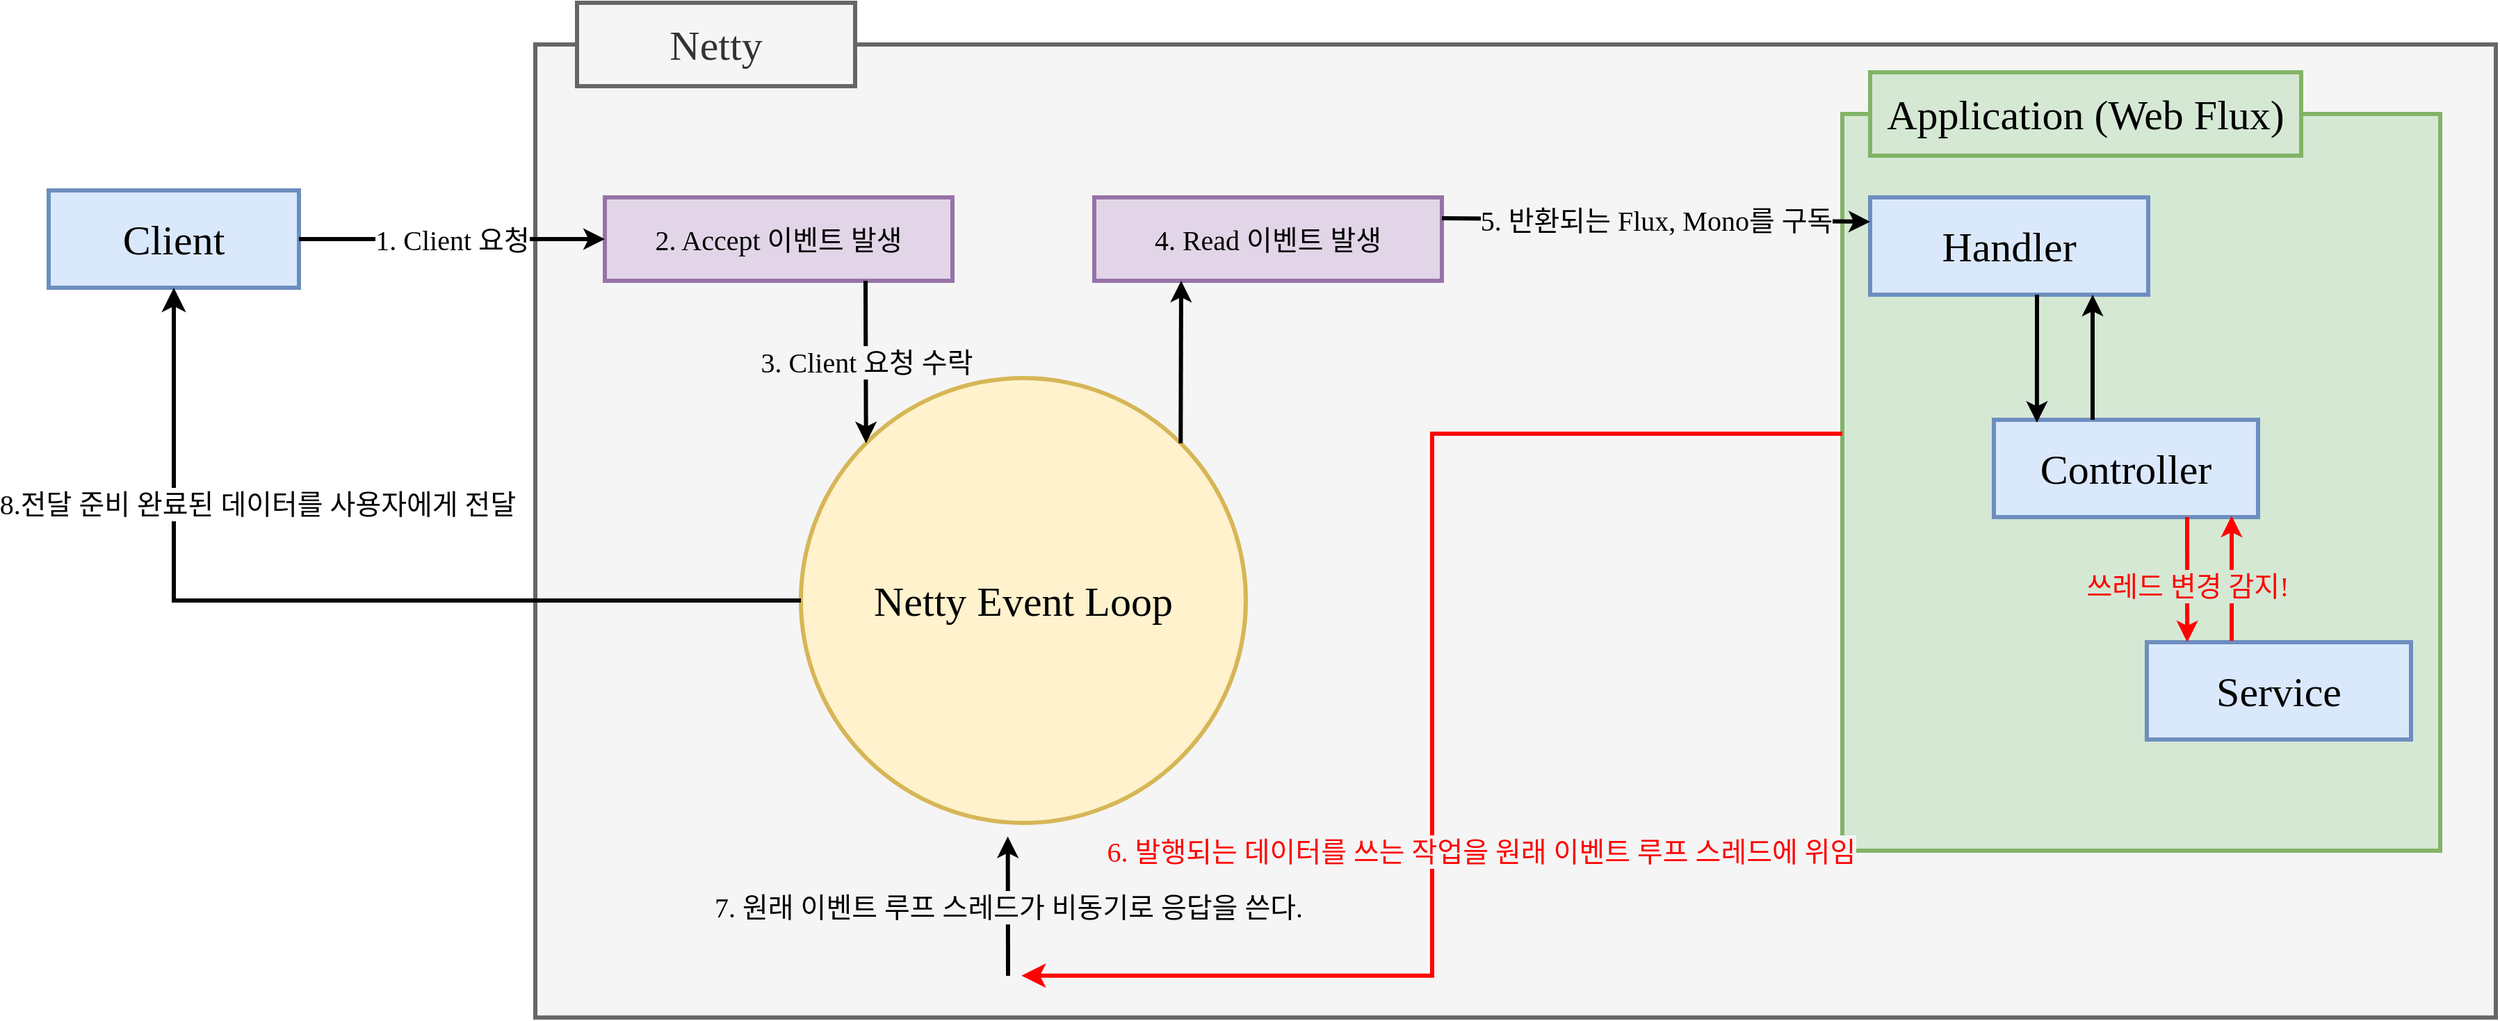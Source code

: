 <mxfile>
    <diagram id="Qj--5res9fVe7x8sh8ho" name="Page-1">
        <mxGraphModel dx="1181" dy="1971" grid="1" gridSize="10" guides="1" tooltips="1" connect="1" arrows="1" fold="1" page="1" pageScale="1" pageWidth="827" pageHeight="1169" math="0" shadow="0">
            <root>
                <mxCell id="0"/>
                <mxCell id="1" parent="0"/>
                <mxCell id="2" value="Client" style="rounded=0;whiteSpace=wrap;html=1;strokeWidth=3;fontFamily=배달의민족 주아;fontSize=30;fillColor=#dae8fc;strokeColor=#6c8ebf;" vertex="1" parent="1">
                    <mxGeometry x="50" y="135" width="180" height="70" as="geometry"/>
                </mxCell>
                <mxCell id="3" value="&lt;div&gt;&lt;br&gt;&lt;/div&gt;&lt;div&gt;&lt;br&gt;&lt;/div&gt;" style="rounded=0;whiteSpace=wrap;html=1;strokeWidth=3;fontFamily=배달의민족 주아;fontSize=20;fillColor=#f5f5f5;fontColor=#333333;strokeColor=#666666;" vertex="1" parent="1">
                    <mxGeometry x="400" y="30" width="1410" height="700" as="geometry"/>
                </mxCell>
                <mxCell id="4" value="Netty" style="rounded=0;whiteSpace=wrap;html=1;strokeWidth=3;fontFamily=배달의민족 주아;fontSize=30;fillColor=#f5f5f5;fontColor=#333333;strokeColor=#666666;" vertex="1" parent="1">
                    <mxGeometry x="430" width="200" height="60" as="geometry"/>
                </mxCell>
                <mxCell id="5" value="2. Accept 이벤트 발생" style="rounded=0;whiteSpace=wrap;html=1;strokeWidth=3;fontFamily=배달의민족 주아;fontSize=20;fillColor=#e1d5e7;strokeColor=#9673a6;" vertex="1" parent="1">
                    <mxGeometry x="450" y="140" width="250" height="60" as="geometry"/>
                </mxCell>
                <mxCell id="6" value="Netty Event Loop" style="ellipse;whiteSpace=wrap;html=1;aspect=fixed;fontSize=30;fontFamily=배달의민족 주아;strokeWidth=3;fillColor=#fff2cc;strokeColor=#d6b656;" vertex="1" parent="1">
                    <mxGeometry x="591" y="270" width="320" height="320" as="geometry"/>
                </mxCell>
                <mxCell id="7" value="4. Read 이벤트 발생" style="rounded=0;whiteSpace=wrap;html=1;strokeWidth=3;fontFamily=배달의민족 주아;fontSize=20;fillColor=#e1d5e7;strokeColor=#9673a6;" vertex="1" parent="1">
                    <mxGeometry x="802" y="140" width="250" height="60" as="geometry"/>
                </mxCell>
                <mxCell id="8" value="1. Client 요청" style="endArrow=classic;html=1;exitX=1;exitY=0.5;exitDx=0;exitDy=0;entryX=0;entryY=0.5;entryDx=0;entryDy=0;strokeWidth=3;fontSize=20;fontFamily=배달의민족 주아;" edge="1" parent="1" source="2" target="5">
                    <mxGeometry width="50" height="50" relative="1" as="geometry">
                        <mxPoint x="430" y="270" as="sourcePoint"/>
                        <mxPoint x="480" y="220" as="targetPoint"/>
                    </mxGeometry>
                </mxCell>
                <mxCell id="9" value="3. Client 요청 수락" style="endArrow=classic;html=1;entryX=0;entryY=0;entryDx=0;entryDy=0;exitX=0.75;exitY=1;exitDx=0;exitDy=0;strokeWidth=3;fontSize=20;fontFamily=배달의민족 주아;labelBackgroundColor=#F5F5F5;" edge="1" parent="1" source="5" target="6">
                    <mxGeometry width="50" height="50" relative="1" as="geometry">
                        <mxPoint x="800" y="310" as="sourcePoint"/>
                        <mxPoint x="850" y="260" as="targetPoint"/>
                    </mxGeometry>
                </mxCell>
                <mxCell id="10" value="" style="endArrow=classic;html=1;entryX=0.25;entryY=1;entryDx=0;entryDy=0;exitX=1;exitY=0;exitDx=0;exitDy=0;strokeWidth=3;fontSize=20;fontFamily=배달의민족 주아;" edge="1" parent="1" source="6" target="7">
                    <mxGeometry width="50" height="50" relative="1" as="geometry">
                        <mxPoint x="945.64" y="260" as="sourcePoint"/>
                        <mxPoint x="944.64" y="377" as="targetPoint"/>
                    </mxGeometry>
                </mxCell>
                <mxCell id="11" value="" style="rounded=0;whiteSpace=wrap;html=1;strokeWidth=3;fontFamily=배달의민족 주아;fontSize=30;fillColor=#d5e8d4;strokeColor=#82b366;" vertex="1" parent="1">
                    <mxGeometry x="1340" y="80" width="430" height="530" as="geometry"/>
                </mxCell>
                <mxCell id="12" value="Application (Web Flux)" style="rounded=0;whiteSpace=wrap;html=1;strokeWidth=3;fontFamily=배달의민족 주아;fontSize=30;fillColor=#d5e8d4;strokeColor=#82b366;" vertex="1" parent="1">
                    <mxGeometry x="1360" y="50" width="310" height="60" as="geometry"/>
                </mxCell>
                <mxCell id="13" value="Handler" style="rounded=0;whiteSpace=wrap;html=1;strokeWidth=3;fontFamily=배달의민족 주아;fontSize=30;fillColor=#dae8fc;strokeColor=#6c8ebf;" vertex="1" parent="1">
                    <mxGeometry x="1360" y="140" width="200" height="70" as="geometry"/>
                </mxCell>
                <mxCell id="14" value="5. 반환되는 Flux, Mono를 구독" style="endArrow=classic;html=1;exitX=1;exitY=0.25;exitDx=0;exitDy=0;entryX=0;entryY=0.25;entryDx=0;entryDy=0;strokeWidth=3;fontSize=20;fontFamily=배달의민족 주아;labelBackgroundColor=#F5F5F5;" edge="1" parent="1" source="7" target="13">
                    <mxGeometry width="50" height="50" relative="1" as="geometry">
                        <mxPoint x="1390" y="180" as="sourcePoint"/>
                        <mxPoint x="1440" y="130" as="targetPoint"/>
                    </mxGeometry>
                </mxCell>
                <mxCell id="15" value="Controller" style="rounded=0;whiteSpace=wrap;html=1;strokeWidth=3;fontFamily=배달의민족 주아;fontSize=30;fillColor=#dae8fc;strokeColor=#6c8ebf;" vertex="1" parent="1">
                    <mxGeometry x="1449" y="300" width="190" height="70" as="geometry"/>
                </mxCell>
                <mxCell id="16" value="" style="endArrow=classic;html=1;strokeWidth=3;fontSize=20;fontFamily=배달의민족 주아;" edge="1" parent="1">
                    <mxGeometry width="50" height="50" relative="1" as="geometry">
                        <mxPoint x="1520" y="300" as="sourcePoint"/>
                        <mxPoint x="1520" y="210" as="targetPoint"/>
                    </mxGeometry>
                </mxCell>
                <mxCell id="17" value="" style="endArrow=classic;html=1;strokeWidth=3;fontSize=20;fontFamily=배달의민족 주아;entryX=0.163;entryY=0.029;entryDx=0;entryDy=0;entryPerimeter=0;" edge="1" parent="1" target="15">
                    <mxGeometry width="50" height="50" relative="1" as="geometry">
                        <mxPoint x="1480" y="210" as="sourcePoint"/>
                        <mxPoint x="1480" y="280" as="targetPoint"/>
                    </mxGeometry>
                </mxCell>
                <mxCell id="18" value="Service" style="rounded=0;whiteSpace=wrap;html=1;strokeWidth=3;fontFamily=배달의민족 주아;fontSize=30;fillColor=#dae8fc;strokeColor=#6c8ebf;" vertex="1" parent="1">
                    <mxGeometry x="1559" y="460" width="190" height="70" as="geometry"/>
                </mxCell>
                <mxCell id="19" value="" style="endArrow=classic;html=1;strokeWidth=3;fontSize=20;fontFamily=배달의민족 주아;strokeColor=#FF0000;entryX=0.9;entryY=0.986;entryDx=0;entryDy=0;entryPerimeter=0;" edge="1" parent="1" target="15">
                    <mxGeometry width="50" height="50" relative="1" as="geometry">
                        <mxPoint x="1620" y="459" as="sourcePoint"/>
                        <mxPoint x="1621" y="390" as="targetPoint"/>
                    </mxGeometry>
                </mxCell>
                <mxCell id="20" value="" style="endArrow=classic;html=1;strokeWidth=3;fontSize=20;fontFamily=배달의민족 주아;strokeColor=#FF0000;entryX=0.153;entryY=0;entryDx=0;entryDy=0;entryPerimeter=0;" edge="1" parent="1" target="18">
                    <mxGeometry width="50" height="50" relative="1" as="geometry">
                        <mxPoint x="1588" y="370" as="sourcePoint"/>
                        <mxPoint x="1590" y="440" as="targetPoint"/>
                    </mxGeometry>
                </mxCell>
                <mxCell id="28" value="쓰레드 변경 감지!" style="edgeLabel;html=1;align=center;verticalAlign=middle;resizable=0;points=[];labelBackgroundColor=#D5E8D4;fontSize=20;fontFamily=배달의민족 주아;fontColor=#FF0000;" vertex="1" connectable="0" parent="20">
                    <mxGeometry x="0.086" relative="1" as="geometry">
                        <mxPoint as="offset"/>
                    </mxGeometry>
                </mxCell>
                <mxCell id="21" value="" style="edgeStyle=elbowEdgeStyle;elbow=horizontal;endArrow=classic;html=1;curved=0;rounded=0;endSize=8;startSize=8;strokeWidth=3;entryX=0.5;entryY=1;entryDx=0;entryDy=0;exitX=0;exitY=0.5;exitDx=0;exitDy=0;" edge="1" parent="1" source="6" target="2">
                    <mxGeometry width="50" height="50" relative="1" as="geometry">
                        <mxPoint x="563" y="550" as="sourcePoint"/>
                        <mxPoint x="150" y="250" as="targetPoint"/>
                        <Array as="points">
                            <mxPoint x="140" y="370"/>
                        </Array>
                    </mxGeometry>
                </mxCell>
                <mxCell id="22" value="8.전달 준비 완료된 데이터를 사용자에게 전달" style="edgeLabel;html=1;align=center;verticalAlign=middle;resizable=0;points=[];fontSize=20;fontFamily=배달의민족 주아;labelBackgroundColor=#FFFFFF;" vertex="1" connectable="0" parent="21">
                    <mxGeometry x="-0.322" y="1" relative="1" as="geometry">
                        <mxPoint x="-162" y="-71" as="offset"/>
                    </mxGeometry>
                </mxCell>
                <mxCell id="23" value="" style="edgeStyle=elbowEdgeStyle;elbow=horizontal;endArrow=classic;html=1;curved=0;rounded=0;endSize=8;startSize=8;exitX=0;exitY=0.75;exitDx=0;exitDy=0;strokeWidth=3;entryX=0.248;entryY=0.957;entryDx=0;entryDy=0;entryPerimeter=0;strokeColor=#FF0000;labelBackgroundColor=#F5F5F5;" edge="1" parent="1" target="3">
                    <mxGeometry width="50" height="50" relative="1" as="geometry">
                        <mxPoint x="1340" y="310" as="sourcePoint"/>
                        <mxPoint x="820" y="746.25" as="targetPoint"/>
                    </mxGeometry>
                </mxCell>
                <mxCell id="26" value="6. 발행되는 데이터를 쓰는 작업을 원래 이벤트 루프 스레드에 위임" style="edgeLabel;html=1;align=center;verticalAlign=middle;resizable=0;points=[];fontFamily=배달의민족 주아;fontSize=20;labelBackgroundColor=#F5F5F5;fontColor=#FF0000;" vertex="1" connectable="0" parent="23">
                    <mxGeometry x="-0.08" relative="1" as="geometry">
                        <mxPoint x="35" y="144" as="offset"/>
                    </mxGeometry>
                </mxCell>
                <mxCell id="24" value="7. 원래 이벤트 루프 스레드가 비동기로 응답을 쓴다." style="endArrow=classic;html=1;entryX=0.241;entryY=0.814;entryDx=0;entryDy=0;entryPerimeter=0;strokeWidth=3;labelBackgroundColor=#F5F5F5;fontFamily=배달의민족 주아;fontSize=20;" edge="1" parent="1" target="3">
                    <mxGeometry width="50" height="50" relative="1" as="geometry">
                        <mxPoint x="740" y="700" as="sourcePoint"/>
                        <mxPoint x="790" y="650" as="targetPoint"/>
                    </mxGeometry>
                </mxCell>
            </root>
        </mxGraphModel>
    </diagram>
</mxfile>